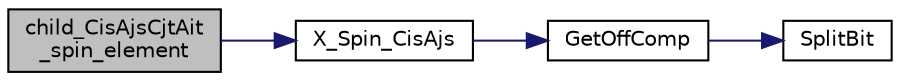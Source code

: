 digraph "child_CisAjsCjtAit_spin_element"
{
 // INTERACTIVE_SVG=YES
  edge [fontname="Helvetica",fontsize="10",labelfontname="Helvetica",labelfontsize="10"];
  node [fontname="Helvetica",fontsize="10",shape=record];
  rankdir="LR";
  Node1 [label="child_CisAjsCjtAit\l_spin_element",height=0.2,width=0.4,color="black", fillcolor="grey75", style="filled", fontcolor="black"];
  Node1 -> Node2 [color="midnightblue",fontsize="10",style="solid",fontname="Helvetica"];
  Node2 [label="X_Spin_CisAjs",height=0.2,width=0.4,color="black", fillcolor="white", style="filled",URL="$mltply_8c.html#a8740df30674f4da18c71ceef567c6524"];
  Node2 -> Node3 [color="midnightblue",fontsize="10",style="solid",fontname="Helvetica"];
  Node3 [label="GetOffComp",height=0.2,width=0.4,color="black", fillcolor="white", style="filled",URL="$bitcalc_8c.html#ad51df85af8483eabad4118703003fc46"];
  Node3 -> Node4 [color="midnightblue",fontsize="10",style="solid",fontname="Helvetica"];
  Node4 [label="SplitBit",height=0.2,width=0.4,color="black", fillcolor="white", style="filled",URL="$bitcalc_8c.html#ab40eb71d64770d5a59334e8c0aed3d50"];
}
